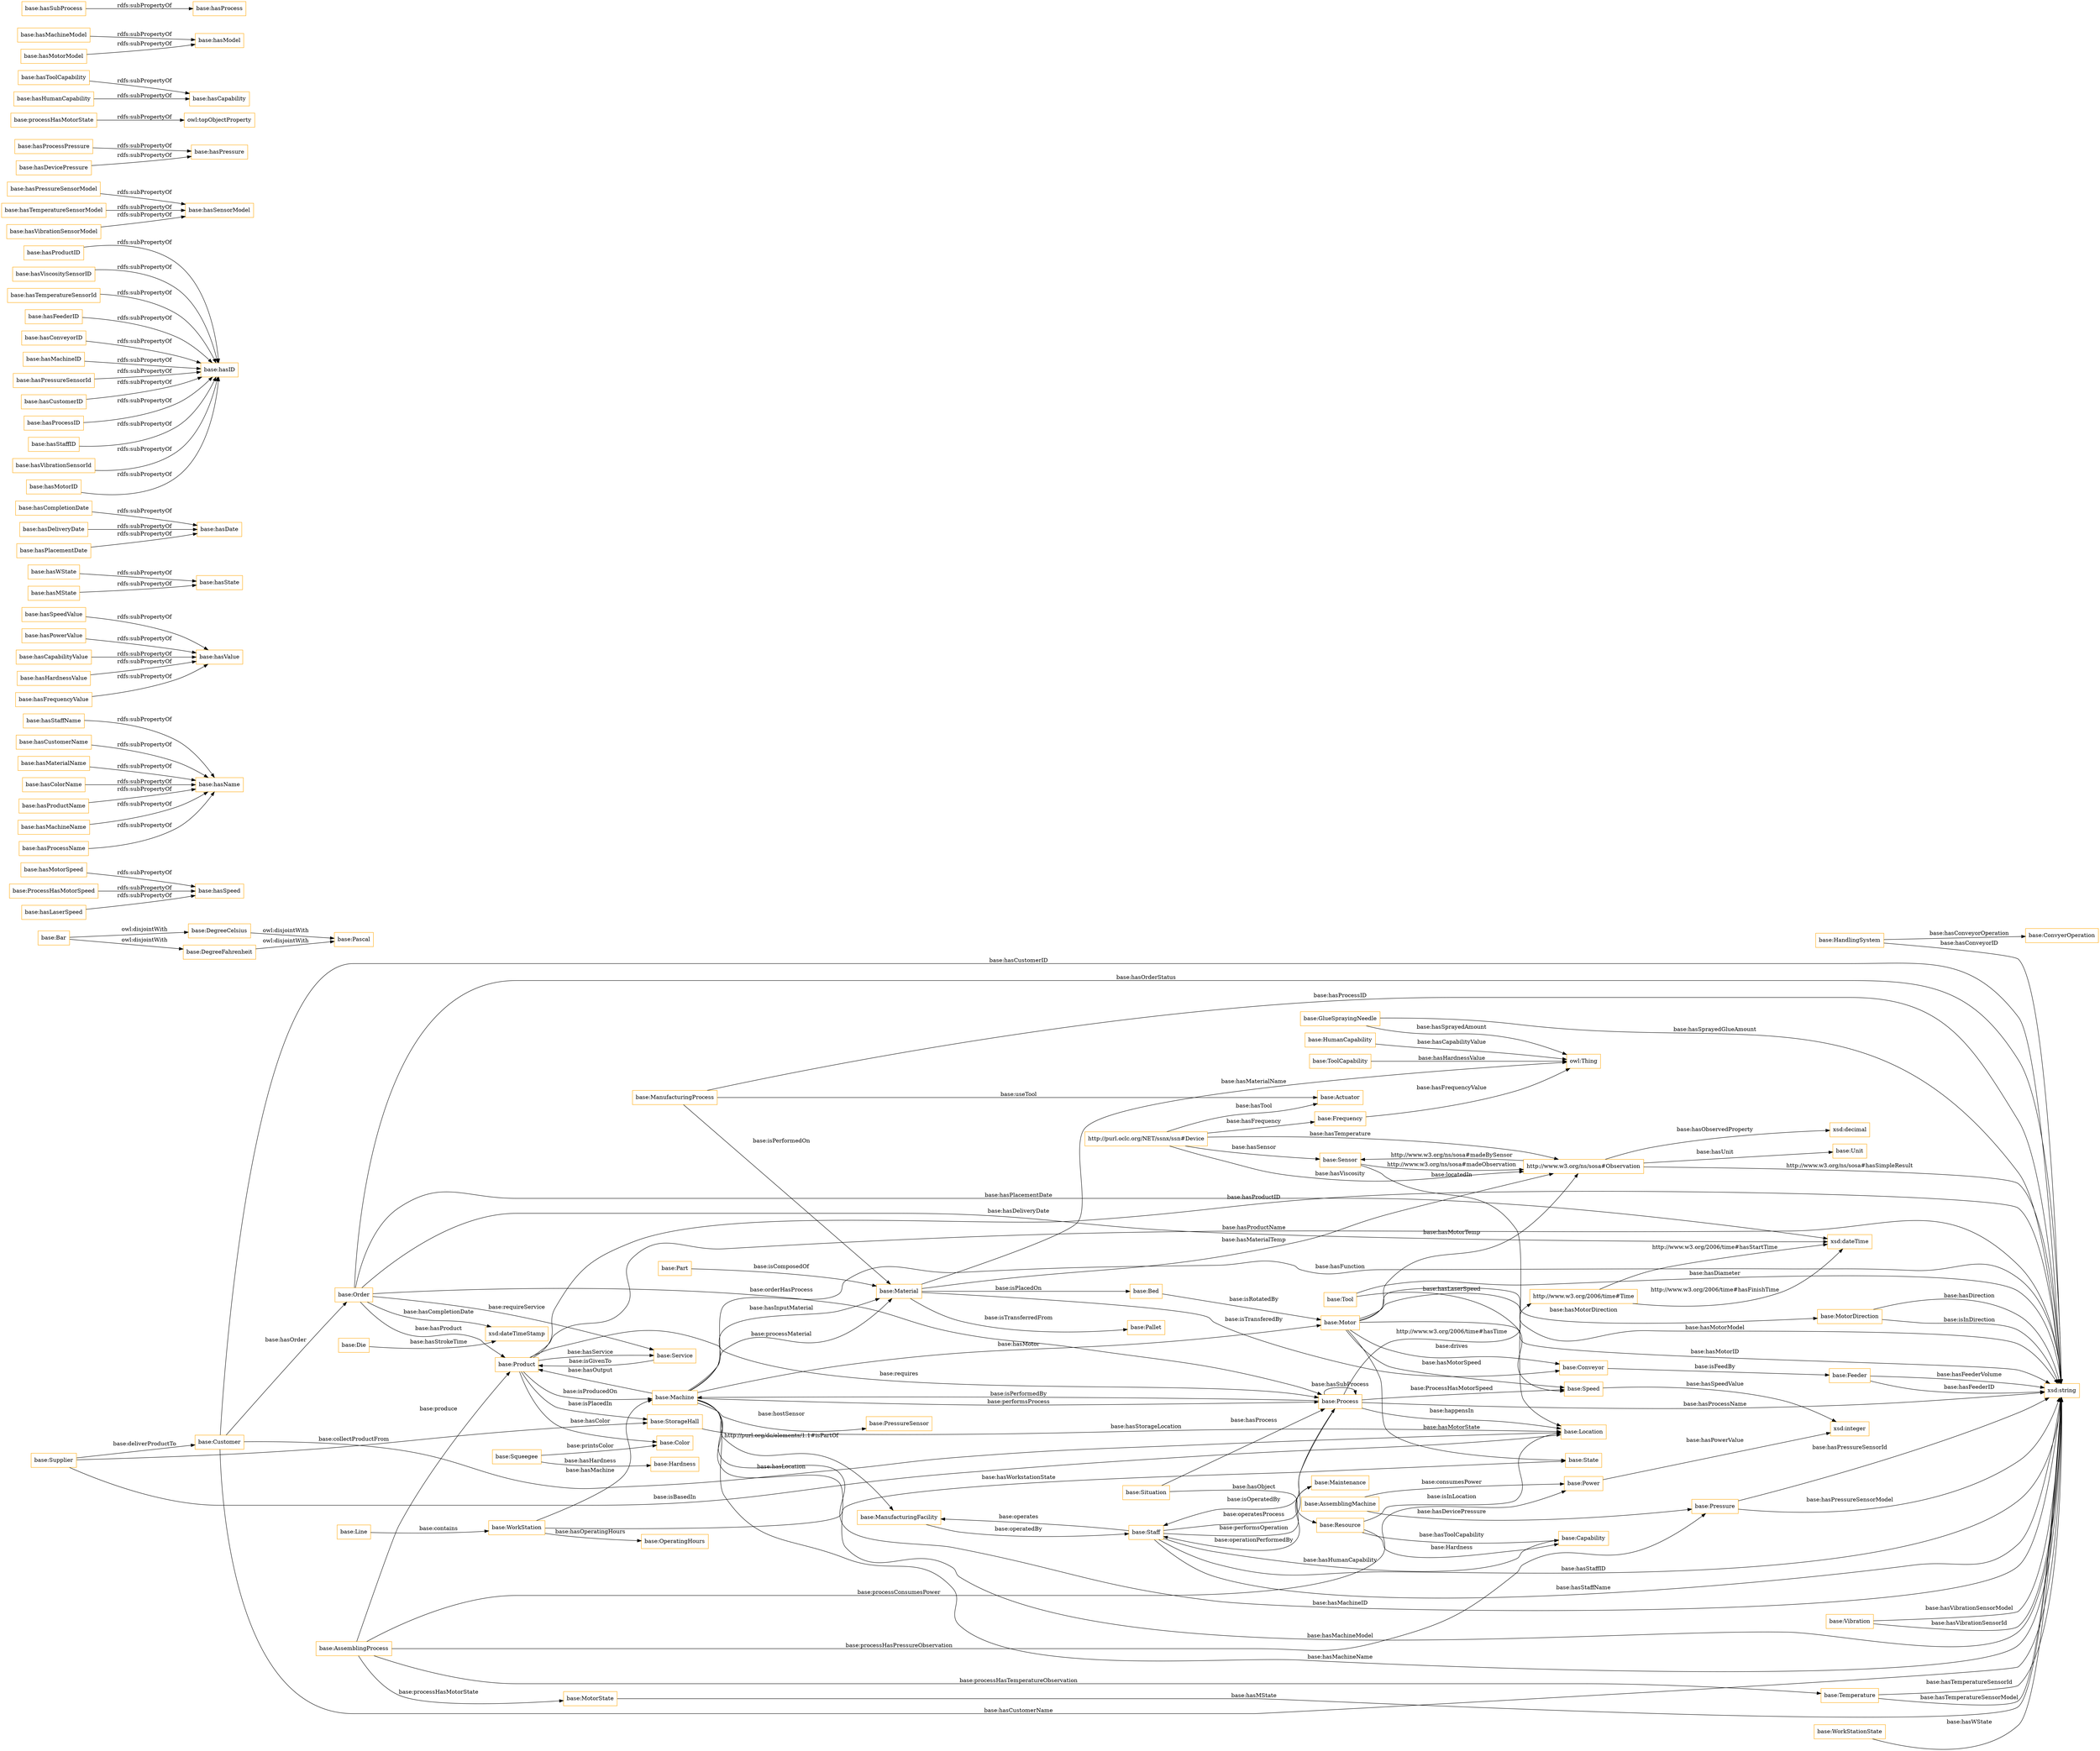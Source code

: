 digraph ar2dtool_diagram { 
rankdir=LR;
size="1501"
node [shape = rectangle, color="orange"]; "base:HumanCapability" "base:HandlingSystem" "base:Pallet" "base:Frequency" "base:Conveyor" "base:GlueSprayingNeedle" "base:PressureSensor" "base:ConvyerOperation" "base:Machine" "base:Product" "base:Capability" "base:Unit" "base:Supplier" "base:Die" "base:Sensor" "base:Bed" "base:Service" "base:ManufacturingFacility" "base:Situation" "base:Feeder" "base:Location" "base:Part" "base:MotorState" "base:Line" "base:Actuator" "base:Customer" "base:Staff" "base:Temperature" "base:MotorDirection" "base:Process" "base:Maintenance" "base:Speed" "base:Pascal" "base:OperatingHours" "base:Tool" "base:ToolCapability" "base:DegreeCelsius" "base:AssemblingProcess" "base:Squeegee" "base:Motor" "base:State" "base:Resource" "base:Power" "base:AssemblingMachine" "base:Order" "base:WorkStation" "base:Vibration" "base:Material" "base:Bar" "base:Color" "base:ManufacturingProcess" "base:Hardness" "base:Pressure" "http://www.w3.org/2006/time#Time" "base:StorageHall" "base:DegreeFahrenheit" "http://purl.oclc.org/NET/ssnx/ssn#Device" "http://www.w3.org/ns/sosa#Observation" "base:WorkStationState" ; /*classes style*/
	"base:hasMotorSpeed" -> "base:hasSpeed" [ label = "rdfs:subPropertyOf" ];
	"base:hasStaffName" -> "base:hasName" [ label = "rdfs:subPropertyOf" ];
	"base:hasSpeedValue" -> "base:hasValue" [ label = "rdfs:subPropertyOf" ];
	"base:hasWState" -> "base:hasState" [ label = "rdfs:subPropertyOf" ];
	"base:hasPowerValue" -> "base:hasValue" [ label = "rdfs:subPropertyOf" ];
	"base:hasCompletionDate" -> "base:hasDate" [ label = "rdfs:subPropertyOf" ];
	"base:hasCapabilityValue" -> "base:hasValue" [ label = "rdfs:subPropertyOf" ];
	"base:hasProductID" -> "base:hasID" [ label = "rdfs:subPropertyOf" ];
	"base:hasDeliveryDate" -> "base:hasDate" [ label = "rdfs:subPropertyOf" ];
	"base:hasPressureSensorModel" -> "base:hasSensorModel" [ label = "rdfs:subPropertyOf" ];
	"base:hasProcessPressure" -> "base:hasPressure" [ label = "rdfs:subPropertyOf" ];
	"base:hasCustomerName" -> "base:hasName" [ label = "rdfs:subPropertyOf" ];
	"base:hasHardnessValue" -> "base:hasValue" [ label = "rdfs:subPropertyOf" ];
	"base:hasMaterialName" -> "base:hasName" [ label = "rdfs:subPropertyOf" ];
	"base:hasMState" -> "base:hasState" [ label = "rdfs:subPropertyOf" ];
	"base:processHasMotorState" -> "owl:topObjectProperty" [ label = "rdfs:subPropertyOf" ];
	"base:hasViscositySensorID" -> "base:hasID" [ label = "rdfs:subPropertyOf" ];
	"base:ProcessHasMotorSpeed" -> "base:hasSpeed" [ label = "rdfs:subPropertyOf" ];
	"base:hasTemperatureSensorId" -> "base:hasID" [ label = "rdfs:subPropertyOf" ];
	"base:hasFeederID" -> "base:hasID" [ label = "rdfs:subPropertyOf" ];
	"base:hasColorName" -> "base:hasName" [ label = "rdfs:subPropertyOf" ];
	"base:hasConveyorID" -> "base:hasID" [ label = "rdfs:subPropertyOf" ];
	"base:hasMachineID" -> "base:hasID" [ label = "rdfs:subPropertyOf" ];
	"base:hasToolCapability" -> "base:hasCapability" [ label = "rdfs:subPropertyOf" ];
	"base:hasMachineModel" -> "base:hasModel" [ label = "rdfs:subPropertyOf" ];
	"base:hasPressureSensorId" -> "base:hasID" [ label = "rdfs:subPropertyOf" ];
	"base:hasCustomerID" -> "base:hasID" [ label = "rdfs:subPropertyOf" ];
	"base:hasProcessID" -> "base:hasID" [ label = "rdfs:subPropertyOf" ];
	"base:hasProductName" -> "base:hasName" [ label = "rdfs:subPropertyOf" ];
	"base:hasTemperatureSensorModel" -> "base:hasSensorModel" [ label = "rdfs:subPropertyOf" ];
	"base:hasStaffID" -> "base:hasID" [ label = "rdfs:subPropertyOf" ];
	"base:hasVibrationSensorId" -> "base:hasID" [ label = "rdfs:subPropertyOf" ];
	"base:hasMachineName" -> "base:hasName" [ label = "rdfs:subPropertyOf" ];
	"base:Bar" -> "base:DegreeFahrenheit" [ label = "owl:disjointWith" ];
	"base:Bar" -> "base:DegreeCelsius" [ label = "owl:disjointWith" ];
	"base:hasHumanCapability" -> "base:hasCapability" [ label = "rdfs:subPropertyOf" ];
	"base:hasProcessName" -> "base:hasName" [ label = "rdfs:subPropertyOf" ];
	"base:hasSubProcess" -> "base:hasProcess" [ label = "rdfs:subPropertyOf" ];
	"base:hasMotorModel" -> "base:hasModel" [ label = "rdfs:subPropertyOf" ];
	"base:hasLaserSpeed" -> "base:hasSpeed" [ label = "rdfs:subPropertyOf" ];
	"base:hasVibrationSensorModel" -> "base:hasSensorModel" [ label = "rdfs:subPropertyOf" ];
	"base:DegreeFahrenheit" -> "base:Pascal" [ label = "owl:disjointWith" ];
	"base:hasMotorID" -> "base:hasID" [ label = "rdfs:subPropertyOf" ];
	"base:hasFrequencyValue" -> "base:hasValue" [ label = "rdfs:subPropertyOf" ];
	"base:DegreeCelsius" -> "base:Pascal" [ label = "owl:disjointWith" ];
	"base:hasDevicePressure" -> "base:hasPressure" [ label = "rdfs:subPropertyOf" ];
	"base:hasPlacementDate" -> "base:hasDate" [ label = "rdfs:subPropertyOf" ];
	"base:ManufacturingFacility" -> "base:Staff" [ label = "base:operatedBy" ];
	"base:StorageHall" -> "base:Location" [ label = "base:hasStorageLocation" ];
	"base:Die" -> "xsd:dateTimeStamp" [ label = "base:hasStrokeTime" ];
	"base:Process" -> "xsd:string" [ label = "base:hasProcessName" ];
	"base:MotorDirection" -> "xsd:string" [ label = "base:hasDirection" ];
	"base:AssemblingMachine" -> "base:Pressure" [ label = "base:hasDevicePressure" ];
	"base:Process" -> "base:Machine" [ label = "base:isPerformedBy" ];
	"base:Motor" -> "base:Speed" [ label = "base:hasMotorSpeed" ];
	"base:Bed" -> "base:Motor" [ label = "base:isRotatedBy" ];
	"base:MotorDirection" -> "xsd:string" [ label = "base:isInDirection" ];
	"base:Customer" -> "base:Location" [ label = "base:hasLocation" ];
	"base:AssemblingProcess" -> "base:Pressure" [ label = "base:processHasPressureObservation" ];
	"base:AssemblingProcess" -> "base:MotorState" [ label = "base:processHasMotorState" ];
	"base:ManufacturingProcess" -> "xsd:string" [ label = "base:hasProcessID" ];
	"base:Sensor" -> "base:Location" [ label = "base:locatedIn" ];
	"base:MotorState" -> "xsd:string" [ label = "base:hasMState" ];
	"base:HandlingSystem" -> "base:ConvyerOperation" [ label = "base:hasConveyorOperation" ];
	"base:Machine" -> "xsd:string" [ label = "base:hasMachineName" ];
	"base:Staff" -> "base:Maintenance" [ label = "base:performsOperation" ];
	"base:Process" -> "http://www.w3.org/2006/time#Time" [ label = "http://www.w3.org/2006/time#hasTime" ];
	"base:Motor" -> "xsd:string" [ label = "base:hasMotorModel" ];
	"base:Product" -> "xsd:string" [ label = "base:hasProductID" ];
	"base:Machine" -> "base:Motor" [ label = "base:hasMotor" ];
	"base:Part" -> "base:Material" [ label = "base:isComposedOf" ];
	"base:Machine" -> "xsd:string" [ label = "base:hasMachineID" ];
	"base:Process" -> "base:Speed" [ label = "base:ProcessHasMotorSpeed" ];
	"base:Vibration" -> "xsd:string" [ label = "base:hasVibrationSensorId" ];
	"http://purl.oclc.org/NET/ssnx/ssn#Device" -> "http://www.w3.org/ns/sosa#Observation" [ label = "base:hasTemperature" ];
	"base:Conveyor" -> "base:Feeder" [ label = "base:isFeedBy" ];
	"base:WorkStationState" -> "xsd:string" [ label = "base:hasWState" ];
	"base:AssemblingProcess" -> "base:Power" [ label = "base:processConsumesPower" ];
	"base:Machine" -> "base:Process" [ label = "base:performsProcess" ];
	"base:Line" -> "base:WorkStation" [ label = "base:contains" ];
	"base:Service" -> "base:Product" [ label = "base:isGivenTo" ];
	"base:Feeder" -> "xsd:string" [ label = "base:hasFeederID" ];
	"base:Process" -> "base:Location" [ label = "base:happensIn" ];
	"base:Staff" -> "base:Capability" [ label = "base:hasHumanCapability" ];
	"base:Machine" -> "xsd:string" [ label = "base:hasMachineModel" ];
	"base:Temperature" -> "xsd:string" [ label = "base:hasTemperatureSensorId" ];
	"base:Material" -> "base:Bed" [ label = "base:isPlacedOn" ];
	"base:AssemblingMachine" -> "base:Power" [ label = "base:consumesPower" ];
	"base:Supplier" -> "base:StorageHall" [ label = "base:collectProductFrom" ];
	"base:Order" -> "xsd:dateTime" [ label = "base:hasPlacementDate" ];
	"base:HumanCapability" -> "owl:Thing" [ label = "base:hasCapabilityValue" ];
	"base:WorkStation" -> "base:Machine" [ label = "base:hasMachine" ];
	"base:Machine" -> "base:Material" [ label = "base:hasInputMaterial" ];
	"base:Squeegee" -> "base:Hardness" [ label = "base:hasHardness" ];
	"base:Motor" -> "base:Conveyor" [ label = "base:drives" ];
	"http://www.w3.org/2006/time#Time" -> "xsd:dateTime" [ label = "http://www.w3.org/2006/time#hasStartTime" ];
	"base:Tool" -> "xsd:string" [ label = "base:hasDiameter" ];
	"base:Motor" -> "http://www.w3.org/ns/sosa#Observation" [ label = "base:hasMotorTemp" ];
	"base:Squeegee" -> "base:Color" [ label = "base:printsColor" ];
	"base:Supplier" -> "base:Customer" [ label = "base:deliverProductTo" ];
	"base:Order" -> "xsd:dateTimeStamp" [ label = "base:hasCompletionDate" ];
	"base:Situation" -> "base:Resource" [ label = "base:hasObject" ];
	"base:Order" -> "base:Product" [ label = "base:hasProduct" ];
	"base:AssemblingProcess" -> "base:Product" [ label = "base:produce" ];
	"base:Speed" -> "xsd:integer" [ label = "base:hasSpeedValue" ];
	"base:Product" -> "xsd:string" [ label = "base:hasProductName" ];
	"base:Resource" -> "base:Location" [ label = "base:isInLocation" ];
	"base:Supplier" -> "base:Location" [ label = "base:isBasedIn" ];
	"base:Product" -> "base:Process" [ label = "base:requires" ];
	"base:Machine" -> "base:PressureSensor" [ label = "base:hostSensor" ];
	"base:Pressure" -> "xsd:string" [ label = "base:hasPressureSensorModel" ];
	"base:Frequency" -> "owl:Thing" [ label = "base:hasFrequencyValue" ];
	"base:Material" -> "http://www.w3.org/ns/sosa#Observation" [ label = "base:hasMaterialTemp" ];
	"base:Product" -> "base:Color" [ label = "base:hasColor" ];
	"base:Motor" -> "xsd:string" [ label = "base:hasMotorID" ];
	"base:Temperature" -> "xsd:string" [ label = "base:hasTemperatureSensorModel" ];
	"base:Product" -> "base:StorageHall" [ label = "base:isPlacedIn" ];
	"http://purl.oclc.org/NET/ssnx/ssn#Device" -> "http://www.w3.org/ns/sosa#Observation" [ label = "base:hasViscosity" ];
	"base:Feeder" -> "xsd:string" [ label = "base:hasFeederVolume" ];
	"base:ManufacturingProcess" -> "base:Material" [ label = "base:isPerformedOn" ];
	"base:GlueSprayingNeedle" -> "xsd:string" [ label = "base:hasSprayedGlueAmount" ];
	"base:Resource" -> "base:Capability" [ label = "base:hasToolCapability" ];
	"http://purl.oclc.org/NET/ssnx/ssn#Device" -> "base:Frequency" [ label = "base:hasFrequency" ];
	"base:ToolCapability" -> "owl:Thing" [ label = "base:hasHardnessValue" ];
	"base:WorkStation" -> "base:State" [ label = "base:hasWorkstationState" ];
	"base:Machine" -> "base:Product" [ label = "base:hasOutput" ];
	"base:Motor" -> "base:MotorDirection" [ label = "base:hasMotorDirection" ];
	"base:AssemblingProcess" -> "base:Temperature" [ label = "base:processHasTemperatureObservation" ];
	"base:Order" -> "base:Service" [ label = "base:requireService" ];
	"http://www.w3.org/ns/sosa#Observation" -> "base:Sensor" [ label = "http://www.w3.org/ns/sosa#madeBySensor" ];
	"base:Pressure" -> "xsd:string" [ label = "base:hasPressureSensorId" ];
	"base:Customer" -> "base:Order" [ label = "base:hasOrder" ];
	"base:WorkStation" -> "base:OperatingHours" [ label = "base:hasOperatingHours" ];
	"base:Material" -> "base:Conveyor" [ label = "base:isTransferedBy" ];
	"base:Machine" -> "base:Material" [ label = "base:processMaterial" ];
	"base:Machine" -> "base:ManufacturingFacility" [ label = "http://purl.org/dc/elements/1.1#isPartOf" ];
	"http://www.w3.org/ns/sosa#Observation" -> "xsd:string" [ label = "http://www.w3.org/ns/sosa#hasSimpleResult" ];
	"base:Order" -> "base:Process" [ label = "base:orderHasProcess" ];
	"base:Motor" -> "base:State" [ label = "base:hasMotorState" ];
	"base:Vibration" -> "xsd:string" [ label = "base:hasVibrationSensorModel" ];
	"base:Product" -> "base:Service" [ label = "base:hasService" ];
	"base:GlueSprayingNeedle" -> "owl:Thing" [ label = "base:hasSprayedAmount" ];
	"http://www.w3.org/2006/time#Time" -> "xsd:dateTime" [ label = "http://www.w3.org/2006/time#hasFinishTime" ];
	"base:HandlingSystem" -> "xsd:string" [ label = "base:hasConveyorID" ];
	"base:Product" -> "base:Machine" [ label = "base:isProducedOn" ];
	"base:Tool" -> "base:Speed" [ label = "base:hasLaserSpeed" ];
	"http://purl.oclc.org/NET/ssnx/ssn#Device" -> "base:Actuator" [ label = "base:hasTool" ];
	"base:Process" -> "base:Staff" [ label = "base:isOperatedBy" ];
	"base:Material" -> "base:Pallet" [ label = "base:isTransferredFrom" ];
	"base:Order" -> "xsd:string" [ label = "base:hasOrderStatus" ];
	"http://www.w3.org/ns/sosa#Observation" -> "xsd:decimal" [ label = "base:hasObservedProperty" ];
	"http://www.w3.org/ns/sosa#Observation" -> "base:Unit" [ label = "base:hasUnit" ];
	"base:Material" -> "owl:Thing" [ label = "base:hasMaterialName" ];
	"base:Customer" -> "xsd:string" [ label = "base:hasCustomerName" ];
	"base:Staff" -> "xsd:string" [ label = "base:hasStaffID" ];
	"base:Staff" -> "base:ManufacturingFacility" [ label = "base:operates" ];
	"base:Power" -> "xsd:integer" [ label = "base:hasPowerValue" ];
	"base:Order" -> "xsd:dateTime" [ label = "base:hasDeliveryDate" ];
	"base:Process" -> "base:Process" [ label = "base:hasSubProcess" ];
	"base:Sensor" -> "http://www.w3.org/ns/sosa#Observation" [ label = "http://www.w3.org/ns/sosa#madeObservation" ];
	"base:Staff" -> "base:Process" [ label = "base:operatesProcess" ];
	"http://purl.oclc.org/NET/ssnx/ssn#Device" -> "base:Sensor" [ label = "base:hasSensor" ];
	"base:Resource" -> "base:Capability" [ label = "base:Hardness" ];
	"base:Staff" -> "xsd:string" [ label = "base:hasStaffName" ];
	"base:Customer" -> "xsd:string" [ label = "base:hasCustomerID" ];
	"base:Situation" -> "base:Process" [ label = "base:hasProcess" ];
	"base:Machine" -> "xsd:string" [ label = "base:hasFunction" ];
	"base:Maintenance" -> "base:Staff" [ label = "base:operationPerformedBy" ];
	"base:ManufacturingProcess" -> "base:Actuator" [ label = "base:useTool" ];

}

